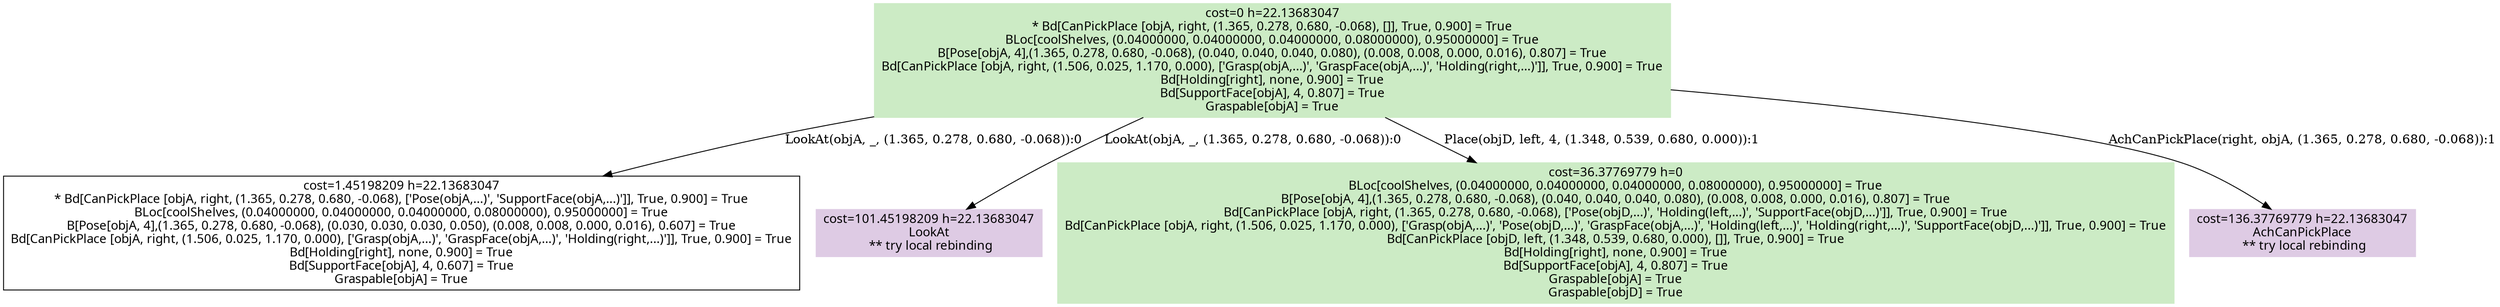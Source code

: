 digraph G {
    ordering=out;
    node [fontname=HelveticaBold];
    "2651" [shape=box, style=filled, colorscheme=pastel16, color=2, label="cost=0 h=22.13683047\n* Bd[CanPickPlace [objA, right, (1.365, 0.278, 0.680, -0.068), []], True, 0.900] = True\nBLoc[coolShelves, (0.04000000, 0.04000000, 0.04000000, 0.08000000), 0.95000000] = True\nB[Pose[objA, 4],(1.365, 0.278, 0.680, -0.068), (0.040, 0.040, 0.040, 0.080), (0.008, 0.008, 0.000, 0.016), 0.807] = True\nBd[CanPickPlace [objA, right, (1.506, 0.025, 1.170, 0.000), ['Grasp(objA,...)', 'GraspFace(objA,...)', 'Holding(right,...)']], True, 0.900] = True\nBd[Holding[right], none, 0.900] = True\nBd[SupportFace[objA], 4, 0.807] = True\nGraspable[objA] = True\n"];
    "2651" [shape=box, label="cost=0 h=22.13683047\n* Bd[CanPickPlace [objA, right, (1.365, 0.278, 0.680, -0.068), []], True, 0.900] = True\nBLoc[coolShelves, (0.04000000, 0.04000000, 0.04000000, 0.08000000), 0.95000000] = True\nB[Pose[objA, 4],(1.365, 0.278, 0.680, -0.068), (0.040, 0.040, 0.040, 0.080), (0.008, 0.008, 0.000, 0.016), 0.807] = True\nBd[CanPickPlace [objA, right, (1.506, 0.025, 1.170, 0.000), ['Grasp(objA,...)', 'GraspFace(objA,...)', 'Holding(right,...)']], True, 0.900] = True\nBd[Holding[right], none, 0.900] = True\nBd[SupportFace[objA], 4, 0.807] = True\nGraspable[objA] = True\n"];
    "2658" [shape=box, label="cost=1.45198209 h=22.13683047\n* Bd[CanPickPlace [objA, right, (1.365, 0.278, 0.680, -0.068), ['Pose(objA,...)', 'SupportFace(objA,...)']], True, 0.900] = True\nBLoc[coolShelves, (0.04000000, 0.04000000, 0.04000000, 0.08000000), 0.95000000] = True\nB[Pose[objA, 4],(1.365, 0.278, 0.680, -0.068), (0.030, 0.030, 0.030, 0.050), (0.008, 0.008, 0.000, 0.016), 0.607] = True\nBd[CanPickPlace [objA, right, (1.506, 0.025, 1.170, 0.000), ['Grasp(objA,...)', 'GraspFace(objA,...)', 'Holding(right,...)']], True, 0.900] = True\nBd[Holding[right], none, 0.900] = True\nBd[SupportFace[objA], 4, 0.607] = True\nGraspable[objA] = True\n"];
    "2651" -> "2658"[label="LookAt(objA, _, (1.365, 0.278, 0.680, -0.068)):0"];
    "2651" [shape=box, label="cost=0 h=22.13683047\n* Bd[CanPickPlace [objA, right, (1.365, 0.278, 0.680, -0.068), []], True, 0.900] = True\nBLoc[coolShelves, (0.04000000, 0.04000000, 0.04000000, 0.08000000), 0.95000000] = True\nB[Pose[objA, 4],(1.365, 0.278, 0.680, -0.068), (0.040, 0.040, 0.040, 0.080), (0.008, 0.008, 0.000, 0.016), 0.807] = True\nBd[CanPickPlace [objA, right, (1.506, 0.025, 1.170, 0.000), ['Grasp(objA,...)', 'GraspFace(objA,...)', 'Holding(right,...)']], True, 0.900] = True\nBd[Holding[right], none, 0.900] = True\nBd[SupportFace[objA], 4, 0.807] = True\nGraspable[objA] = True\n"];
    "2661" [shape=box, style=filled, colorscheme=pastel16, color=4, label="cost=101.45198209 h=22.13683047\nLookAt\n ** try local rebinding"];
    "2651" -> "2661"[label="LookAt(objA, _, (1.365, 0.278, 0.680, -0.068)):0"];
    "2651" [shape=box, label="cost=0 h=22.13683047\n* Bd[CanPickPlace [objA, right, (1.365, 0.278, 0.680, -0.068), []], True, 0.900] = True\nBLoc[coolShelves, (0.04000000, 0.04000000, 0.04000000, 0.08000000), 0.95000000] = True\nB[Pose[objA, 4],(1.365, 0.278, 0.680, -0.068), (0.040, 0.040, 0.040, 0.080), (0.008, 0.008, 0.000, 0.016), 0.807] = True\nBd[CanPickPlace [objA, right, (1.506, 0.025, 1.170, 0.000), ['Grasp(objA,...)', 'GraspFace(objA,...)', 'Holding(right,...)']], True, 0.900] = True\nBd[Holding[right], none, 0.900] = True\nBd[SupportFace[objA], 4, 0.807] = True\nGraspable[objA] = True\n"];
    "2668" [shape=box, label="cost=36.37769779 h=0\nBLoc[coolShelves, (0.04000000, 0.04000000, 0.04000000, 0.08000000), 0.95000000] = True\nB[Pose[objA, 4],(1.365, 0.278, 0.680, -0.068), (0.040, 0.040, 0.040, 0.080), (0.008, 0.008, 0.000, 0.016), 0.807] = True\nBd[CanPickPlace [objA, right, (1.365, 0.278, 0.680, -0.068), ['Pose(objD,...)', 'Holding(left,...)', 'SupportFace(objD,...)']], True, 0.900] = True\nBd[CanPickPlace [objA, right, (1.506, 0.025, 1.170, 0.000), ['Grasp(objA,...)', 'Pose(objD,...)', 'GraspFace(objA,...)', 'Holding(left,...)', 'Holding(right,...)', 'SupportFace(objD,...)']], True, 0.900] = True\nBd[CanPickPlace [objD, left, (1.348, 0.539, 0.680, 0.000), []], True, 0.900] = True\nBd[Holding[right], none, 0.900] = True\nBd[SupportFace[objA], 4, 0.807] = True\nGraspable[objA] = True\nGraspable[objD] = True\n"];
    "2651" -> "2668"[label="Place(objD, left, 4, (1.348, 0.539, 0.680, 0.000)):1"];
    "2651" [shape=box, label="cost=0 h=22.13683047\n* Bd[CanPickPlace [objA, right, (1.365, 0.278, 0.680, -0.068), []], True, 0.900] = True\nBLoc[coolShelves, (0.04000000, 0.04000000, 0.04000000, 0.08000000), 0.95000000] = True\nB[Pose[objA, 4],(1.365, 0.278, 0.680, -0.068), (0.040, 0.040, 0.040, 0.080), (0.008, 0.008, 0.000, 0.016), 0.807] = True\nBd[CanPickPlace [objA, right, (1.506, 0.025, 1.170, 0.000), ['Grasp(objA,...)', 'GraspFace(objA,...)', 'Holding(right,...)']], True, 0.900] = True\nBd[Holding[right], none, 0.900] = True\nBd[SupportFace[objA], 4, 0.807] = True\nGraspable[objA] = True\n"];
    "2743" [shape=box, style=filled, colorscheme=pastel16, color=4, label="cost=136.37769779 h=22.13683047\nAchCanPickPlace\n ** try local rebinding"];
    "2651" -> "2743"[label="AchCanPickPlace(right, objA, (1.365, 0.278, 0.680, -0.068)):1"];
    "2668" [shape=box, style=filled, colorscheme=pastel16, color=2, label="cost=36.37769779 h=0\nBLoc[coolShelves, (0.04000000, 0.04000000, 0.04000000, 0.08000000), 0.95000000] = True\nB[Pose[objA, 4],(1.365, 0.278, 0.680, -0.068), (0.040, 0.040, 0.040, 0.080), (0.008, 0.008, 0.000, 0.016), 0.807] = True\nBd[CanPickPlace [objA, right, (1.365, 0.278, 0.680, -0.068), ['Pose(objD,...)', 'Holding(left,...)', 'SupportFace(objD,...)']], True, 0.900] = True\nBd[CanPickPlace [objA, right, (1.506, 0.025, 1.170, 0.000), ['Grasp(objA,...)', 'Pose(objD,...)', 'GraspFace(objA,...)', 'Holding(left,...)', 'Holding(right,...)', 'SupportFace(objD,...)']], True, 0.900] = True\nBd[CanPickPlace [objD, left, (1.348, 0.539, 0.680, 0.000), []], True, 0.900] = True\nBd[Holding[right], none, 0.900] = True\nBd[SupportFace[objA], 4, 0.807] = True\nGraspable[objA] = True\nGraspable[objD] = True\n"];
    "2651" [shape=box, style=filled, colorscheme=pastel16,color=3];
    "2668" [shape=box, style=filled, colorscheme=pastel16,color=3];
}
